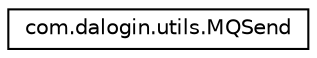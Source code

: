 digraph "Graphical Class Hierarchy"
{
  edge [fontname="Helvetica",fontsize="10",labelfontname="Helvetica",labelfontsize="10"];
  node [fontname="Helvetica",fontsize="10",shape=record];
  rankdir="LR";
  Node0 [label="com.dalogin.utils.MQSend",height=0.2,width=0.4,color="black", fillcolor="white", style="filled",URL="$classcom_1_1dalogin_1_1utils_1_1_m_q_send.html"];
}
